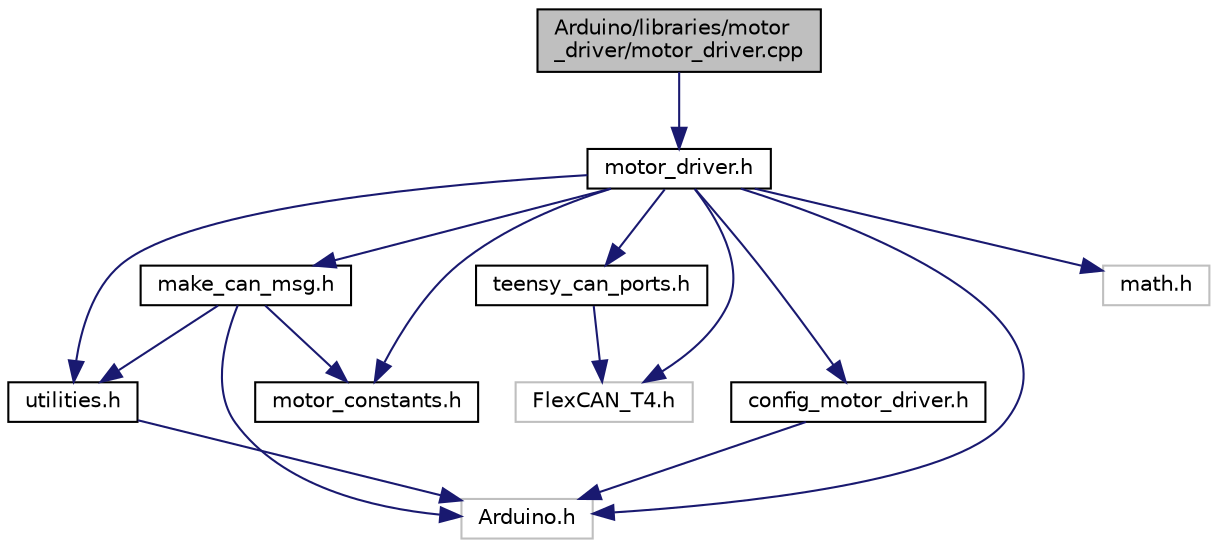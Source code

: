 digraph "Arduino/libraries/motor_driver/motor_driver.cpp"
{
 // LATEX_PDF_SIZE
  edge [fontname="Helvetica",fontsize="10",labelfontname="Helvetica",labelfontsize="10"];
  node [fontname="Helvetica",fontsize="10",shape=record];
  Node1 [label="Arduino/libraries/motor\l_driver/motor_driver.cpp",height=0.2,width=0.4,color="black", fillcolor="grey75", style="filled", fontcolor="black",tooltip=" "];
  Node1 -> Node2 [color="midnightblue",fontsize="10",style="solid"];
  Node2 [label="motor_driver.h",height=0.2,width=0.4,color="black", fillcolor="white", style="filled",URL="$motor__driver_8h.html",tooltip=" "];
  Node2 -> Node3 [color="midnightblue",fontsize="10",style="solid"];
  Node3 [label="motor_constants.h",height=0.2,width=0.4,color="black", fillcolor="white", style="filled",URL="$motor__constants_8h.html",tooltip=" "];
  Node2 -> Node4 [color="midnightblue",fontsize="10",style="solid"];
  Node4 [label="config_motor_driver.h",height=0.2,width=0.4,color="black", fillcolor="white", style="filled",URL="$config__motor__driver_8h.html",tooltip=" "];
  Node4 -> Node5 [color="midnightblue",fontsize="10",style="solid"];
  Node5 [label="Arduino.h",height=0.2,width=0.4,color="grey75", fillcolor="white", style="filled",tooltip=" "];
  Node2 -> Node6 [color="midnightblue",fontsize="10",style="solid"];
  Node6 [label="teensy_can_ports.h",height=0.2,width=0.4,color="black", fillcolor="white", style="filled",URL="$teensy__can__ports_8h.html",tooltip=" "];
  Node6 -> Node7 [color="midnightblue",fontsize="10",style="solid"];
  Node7 [label="FlexCAN_T4.h",height=0.2,width=0.4,color="grey75", fillcolor="white", style="filled",tooltip=" "];
  Node2 -> Node8 [color="midnightblue",fontsize="10",style="solid"];
  Node8 [label="make_can_msg.h",height=0.2,width=0.4,color="black", fillcolor="white", style="filled",URL="$make__can__msg_8h.html",tooltip=" "];
  Node8 -> Node5 [color="midnightblue",fontsize="10",style="solid"];
  Node8 -> Node3 [color="midnightblue",fontsize="10",style="solid"];
  Node8 -> Node9 [color="midnightblue",fontsize="10",style="solid"];
  Node9 [label="utilities.h",height=0.2,width=0.4,color="black", fillcolor="white", style="filled",URL="$utilities_8h.html",tooltip=" "];
  Node9 -> Node5 [color="midnightblue",fontsize="10",style="solid"];
  Node2 -> Node7 [color="midnightblue",fontsize="10",style="solid"];
  Node2 -> Node10 [color="midnightblue",fontsize="10",style="solid"];
  Node10 [label="math.h",height=0.2,width=0.4,color="grey75", fillcolor="white", style="filled",tooltip=" "];
  Node2 -> Node9 [color="midnightblue",fontsize="10",style="solid"];
  Node2 -> Node5 [color="midnightblue",fontsize="10",style="solid"];
}
